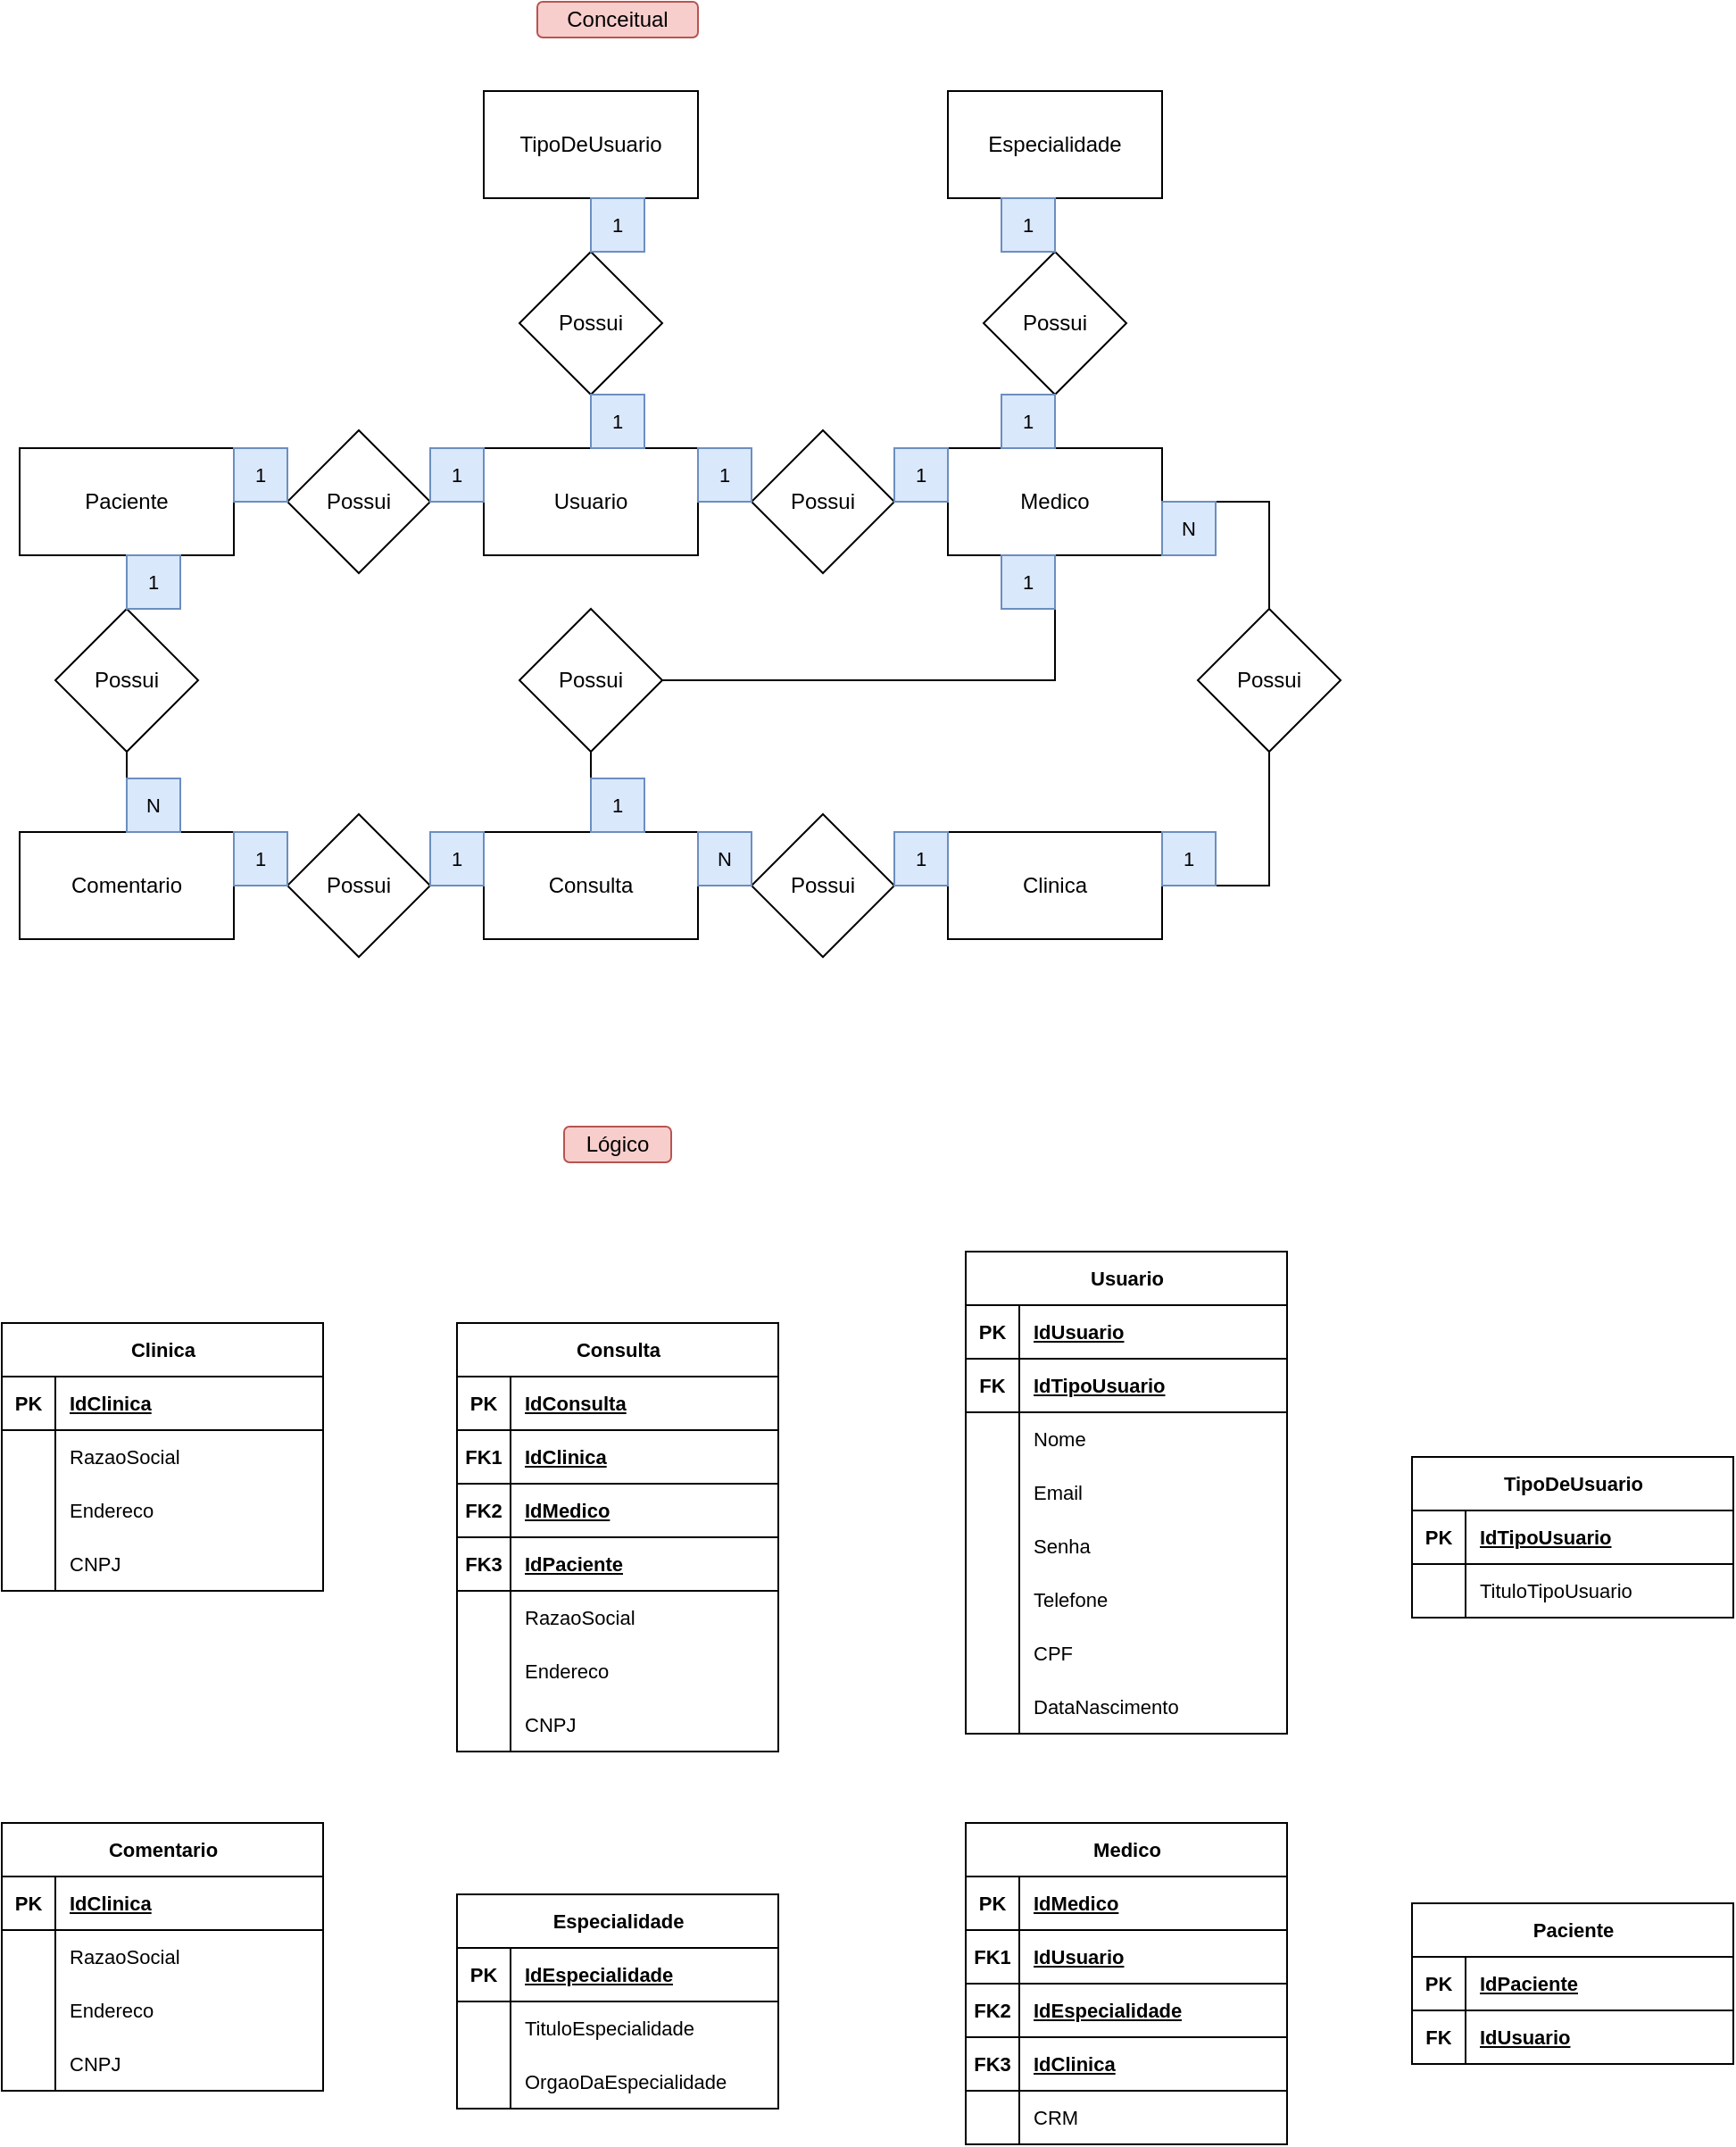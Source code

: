 <mxfile version="21.6.8" type="device">
  <diagram name="Página-1" id="j1my1DwaagFF-C0cAKO9">
    <mxGraphModel dx="1548" dy="883" grid="1" gridSize="10" guides="1" tooltips="1" connect="1" arrows="1" fold="1" page="1" pageScale="1" pageWidth="827" pageHeight="1169" math="0" shadow="0">
      <root>
        <mxCell id="0" />
        <mxCell id="1" parent="0" />
        <mxCell id="02VI-b8kx2Rz1gnCK7zU-35" value="" style="edgeStyle=orthogonalEdgeStyle;shape=connector;rounded=0;orthogonalLoop=1;jettySize=auto;html=1;labelBackgroundColor=default;strokeColor=default;fontFamily=Helvetica;fontSize=11;fontColor=default;endArrow=none;endFill=0;" edge="1" parent="1" source="02VI-b8kx2Rz1gnCK7zU-1" target="02VI-b8kx2Rz1gnCK7zU-34">
          <mxGeometry relative="1" as="geometry" />
        </mxCell>
        <mxCell id="02VI-b8kx2Rz1gnCK7zU-1" value="Clinica" style="rounded=0;whiteSpace=wrap;html=1;" vertex="1" parent="1">
          <mxGeometry x="530" y="525" width="120" height="60" as="geometry" />
        </mxCell>
        <mxCell id="02VI-b8kx2Rz1gnCK7zU-2" value="Conceitual" style="rounded=1;whiteSpace=wrap;html=1;fillColor=#f8cecc;strokeColor=#b85450;" vertex="1" parent="1">
          <mxGeometry x="300" y="60" width="90" height="20" as="geometry" />
        </mxCell>
        <mxCell id="02VI-b8kx2Rz1gnCK7zU-7" value="" style="edgeStyle=orthogonalEdgeStyle;rounded=0;orthogonalLoop=1;jettySize=auto;html=1;endArrow=none;endFill=0;" edge="1" parent="1" source="02VI-b8kx2Rz1gnCK7zU-5" target="02VI-b8kx2Rz1gnCK7zU-6">
          <mxGeometry relative="1" as="geometry" />
        </mxCell>
        <mxCell id="02VI-b8kx2Rz1gnCK7zU-5" value="TipoDeUsuario" style="rounded=0;whiteSpace=wrap;html=1;" vertex="1" parent="1">
          <mxGeometry x="270" y="110" width="120" height="60" as="geometry" />
        </mxCell>
        <mxCell id="02VI-b8kx2Rz1gnCK7zU-9" value="" style="edgeStyle=orthogonalEdgeStyle;shape=connector;rounded=0;orthogonalLoop=1;jettySize=auto;html=1;labelBackgroundColor=default;strokeColor=default;fontFamily=Helvetica;fontSize=11;fontColor=default;endArrow=none;endFill=0;" edge="1" parent="1" source="02VI-b8kx2Rz1gnCK7zU-6" target="02VI-b8kx2Rz1gnCK7zU-8">
          <mxGeometry relative="1" as="geometry" />
        </mxCell>
        <mxCell id="02VI-b8kx2Rz1gnCK7zU-6" value="Possui" style="rhombus;whiteSpace=wrap;html=1;rounded=0;" vertex="1" parent="1">
          <mxGeometry x="290" y="200" width="80" height="80" as="geometry" />
        </mxCell>
        <mxCell id="02VI-b8kx2Rz1gnCK7zU-11" value="" style="edgeStyle=orthogonalEdgeStyle;shape=connector;rounded=0;orthogonalLoop=1;jettySize=auto;html=1;labelBackgroundColor=default;strokeColor=default;fontFamily=Helvetica;fontSize=11;fontColor=default;endArrow=none;endFill=0;" edge="1" parent="1" source="02VI-b8kx2Rz1gnCK7zU-8" target="02VI-b8kx2Rz1gnCK7zU-10">
          <mxGeometry relative="1" as="geometry" />
        </mxCell>
        <mxCell id="02VI-b8kx2Rz1gnCK7zU-15" value="" style="edgeStyle=orthogonalEdgeStyle;shape=connector;rounded=0;orthogonalLoop=1;jettySize=auto;html=1;labelBackgroundColor=default;strokeColor=default;fontFamily=Helvetica;fontSize=11;fontColor=default;endArrow=none;endFill=0;" edge="1" parent="1" source="02VI-b8kx2Rz1gnCK7zU-8" target="02VI-b8kx2Rz1gnCK7zU-14">
          <mxGeometry relative="1" as="geometry" />
        </mxCell>
        <mxCell id="02VI-b8kx2Rz1gnCK7zU-8" value="Usuario" style="whiteSpace=wrap;html=1;rounded=0;" vertex="1" parent="1">
          <mxGeometry x="270" y="310" width="120" height="60" as="geometry" />
        </mxCell>
        <mxCell id="02VI-b8kx2Rz1gnCK7zU-13" value="" style="edgeStyle=orthogonalEdgeStyle;shape=connector;rounded=0;orthogonalLoop=1;jettySize=auto;html=1;labelBackgroundColor=default;strokeColor=default;fontFamily=Helvetica;fontSize=11;fontColor=default;endArrow=none;endFill=0;" edge="1" parent="1" source="02VI-b8kx2Rz1gnCK7zU-10" target="02VI-b8kx2Rz1gnCK7zU-12">
          <mxGeometry relative="1" as="geometry" />
        </mxCell>
        <mxCell id="02VI-b8kx2Rz1gnCK7zU-10" value="Possui" style="rhombus;whiteSpace=wrap;html=1;rounded=0;" vertex="1" parent="1">
          <mxGeometry x="160" y="300" width="80" height="80" as="geometry" />
        </mxCell>
        <mxCell id="02VI-b8kx2Rz1gnCK7zU-26" value="" style="edgeStyle=orthogonalEdgeStyle;shape=connector;rounded=0;orthogonalLoop=1;jettySize=auto;html=1;labelBackgroundColor=default;strokeColor=default;fontFamily=Helvetica;fontSize=11;fontColor=default;endArrow=none;endFill=0;" edge="1" parent="1" source="02VI-b8kx2Rz1gnCK7zU-12" target="02VI-b8kx2Rz1gnCK7zU-25">
          <mxGeometry relative="1" as="geometry" />
        </mxCell>
        <mxCell id="02VI-b8kx2Rz1gnCK7zU-12" value="Paciente" style="whiteSpace=wrap;html=1;rounded=0;" vertex="1" parent="1">
          <mxGeometry x="10" y="310" width="120" height="60" as="geometry" />
        </mxCell>
        <mxCell id="02VI-b8kx2Rz1gnCK7zU-17" value="" style="edgeStyle=orthogonalEdgeStyle;shape=connector;rounded=0;orthogonalLoop=1;jettySize=auto;html=1;labelBackgroundColor=default;strokeColor=default;fontFamily=Helvetica;fontSize=11;fontColor=default;endArrow=none;endFill=0;" edge="1" parent="1" source="02VI-b8kx2Rz1gnCK7zU-14" target="02VI-b8kx2Rz1gnCK7zU-16">
          <mxGeometry relative="1" as="geometry" />
        </mxCell>
        <mxCell id="02VI-b8kx2Rz1gnCK7zU-14" value="Possui" style="rhombus;whiteSpace=wrap;html=1;rounded=0;" vertex="1" parent="1">
          <mxGeometry x="420" y="300" width="80" height="80" as="geometry" />
        </mxCell>
        <mxCell id="02VI-b8kx2Rz1gnCK7zU-30" value="" style="edgeStyle=orthogonalEdgeStyle;shape=connector;rounded=0;orthogonalLoop=1;jettySize=auto;html=1;labelBackgroundColor=default;strokeColor=default;fontFamily=Helvetica;fontSize=11;fontColor=default;endArrow=none;endFill=0;" edge="1" parent="1" source="02VI-b8kx2Rz1gnCK7zU-16" target="02VI-b8kx2Rz1gnCK7zU-29">
          <mxGeometry relative="1" as="geometry" />
        </mxCell>
        <mxCell id="02VI-b8kx2Rz1gnCK7zU-41" value="" style="edgeStyle=orthogonalEdgeStyle;shape=connector;rounded=0;orthogonalLoop=1;jettySize=auto;html=1;labelBackgroundColor=default;strokeColor=default;fontFamily=Helvetica;fontSize=11;fontColor=default;endArrow=none;endFill=0;" edge="1" parent="1" source="02VI-b8kx2Rz1gnCK7zU-16" target="02VI-b8kx2Rz1gnCK7zU-40">
          <mxGeometry relative="1" as="geometry" />
        </mxCell>
        <mxCell id="02VI-b8kx2Rz1gnCK7zU-16" value="Medico" style="whiteSpace=wrap;html=1;rounded=0;" vertex="1" parent="1">
          <mxGeometry x="530" y="310" width="120" height="60" as="geometry" />
        </mxCell>
        <mxCell id="02VI-b8kx2Rz1gnCK7zU-19" value="1" style="text;html=1;strokeColor=#6c8ebf;fillColor=#dae8fc;align=center;verticalAlign=middle;whiteSpace=wrap;rounded=0;fontSize=11;fontFamily=Helvetica;" vertex="1" parent="1">
          <mxGeometry x="240" y="310" width="30" height="30" as="geometry" />
        </mxCell>
        <mxCell id="02VI-b8kx2Rz1gnCK7zU-20" value="1" style="text;html=1;strokeColor=#6c8ebf;fillColor=#dae8fc;align=center;verticalAlign=middle;whiteSpace=wrap;rounded=0;fontSize=11;fontFamily=Helvetica;" vertex="1" parent="1">
          <mxGeometry x="130" y="310" width="30" height="30" as="geometry" />
        </mxCell>
        <mxCell id="02VI-b8kx2Rz1gnCK7zU-21" value="1" style="text;html=1;strokeColor=#6c8ebf;fillColor=#dae8fc;align=center;verticalAlign=middle;whiteSpace=wrap;rounded=0;fontSize=11;fontFamily=Helvetica;" vertex="1" parent="1">
          <mxGeometry x="500" y="310" width="30" height="30" as="geometry" />
        </mxCell>
        <mxCell id="02VI-b8kx2Rz1gnCK7zU-22" value="1" style="text;html=1;strokeColor=#6c8ebf;fillColor=#dae8fc;align=center;verticalAlign=middle;whiteSpace=wrap;rounded=0;fontSize=11;fontFamily=Helvetica;" vertex="1" parent="1">
          <mxGeometry x="390" y="310" width="30" height="30" as="geometry" />
        </mxCell>
        <mxCell id="02VI-b8kx2Rz1gnCK7zU-23" value="1" style="text;html=1;strokeColor=#6c8ebf;fillColor=#dae8fc;align=center;verticalAlign=middle;whiteSpace=wrap;rounded=0;fontSize=11;fontFamily=Helvetica;" vertex="1" parent="1">
          <mxGeometry x="330" y="280" width="30" height="30" as="geometry" />
        </mxCell>
        <mxCell id="02VI-b8kx2Rz1gnCK7zU-24" value="1" style="text;html=1;strokeColor=#6c8ebf;fillColor=#dae8fc;align=center;verticalAlign=middle;whiteSpace=wrap;rounded=0;fontSize=11;fontFamily=Helvetica;" vertex="1" parent="1">
          <mxGeometry x="330" y="170" width="30" height="30" as="geometry" />
        </mxCell>
        <mxCell id="02VI-b8kx2Rz1gnCK7zU-25" value="Possui" style="rhombus;whiteSpace=wrap;html=1;rounded=0;" vertex="1" parent="1">
          <mxGeometry x="30" y="400" width="80" height="80" as="geometry" />
        </mxCell>
        <mxCell id="02VI-b8kx2Rz1gnCK7zU-32" value="" style="edgeStyle=orthogonalEdgeStyle;shape=connector;rounded=0;orthogonalLoop=1;jettySize=auto;html=1;labelBackgroundColor=default;strokeColor=default;fontFamily=Helvetica;fontSize=11;fontColor=default;endArrow=none;endFill=0;" edge="1" parent="1" source="02VI-b8kx2Rz1gnCK7zU-29" target="02VI-b8kx2Rz1gnCK7zU-31">
          <mxGeometry relative="1" as="geometry" />
        </mxCell>
        <mxCell id="02VI-b8kx2Rz1gnCK7zU-29" value="Possui" style="rhombus;whiteSpace=wrap;html=1;rounded=0;" vertex="1" parent="1">
          <mxGeometry x="550" y="200" width="80" height="80" as="geometry" />
        </mxCell>
        <mxCell id="02VI-b8kx2Rz1gnCK7zU-31" value="Especialidade" style="whiteSpace=wrap;html=1;rounded=0;" vertex="1" parent="1">
          <mxGeometry x="530" y="110" width="120" height="60" as="geometry" />
        </mxCell>
        <mxCell id="02VI-b8kx2Rz1gnCK7zU-37" value="" style="edgeStyle=orthogonalEdgeStyle;shape=connector;rounded=0;orthogonalLoop=1;jettySize=auto;html=1;labelBackgroundColor=default;strokeColor=default;fontFamily=Helvetica;fontSize=11;fontColor=default;endArrow=none;endFill=0;" edge="1" parent="1" source="02VI-b8kx2Rz1gnCK7zU-34" target="02VI-b8kx2Rz1gnCK7zU-36">
          <mxGeometry relative="1" as="geometry" />
        </mxCell>
        <mxCell id="02VI-b8kx2Rz1gnCK7zU-34" value="Possui" style="rhombus;whiteSpace=wrap;html=1;rounded=0;" vertex="1" parent="1">
          <mxGeometry x="420" y="515" width="80" height="80" as="geometry" />
        </mxCell>
        <mxCell id="02VI-b8kx2Rz1gnCK7zU-39" value="" style="edgeStyle=orthogonalEdgeStyle;shape=connector;rounded=0;orthogonalLoop=1;jettySize=auto;html=1;labelBackgroundColor=default;strokeColor=default;fontFamily=Helvetica;fontSize=11;fontColor=default;endArrow=none;endFill=0;" edge="1" parent="1" source="02VI-b8kx2Rz1gnCK7zU-36" target="02VI-b8kx2Rz1gnCK7zU-38">
          <mxGeometry relative="1" as="geometry" />
        </mxCell>
        <mxCell id="02VI-b8kx2Rz1gnCK7zU-44" value="" style="edgeStyle=orthogonalEdgeStyle;shape=connector;rounded=0;orthogonalLoop=1;jettySize=auto;html=1;labelBackgroundColor=default;strokeColor=default;fontFamily=Helvetica;fontSize=11;fontColor=default;endArrow=none;endFill=0;" edge="1" parent="1" source="02VI-b8kx2Rz1gnCK7zU-36" target="02VI-b8kx2Rz1gnCK7zU-43">
          <mxGeometry relative="1" as="geometry" />
        </mxCell>
        <mxCell id="02VI-b8kx2Rz1gnCK7zU-36" value="Consulta" style="whiteSpace=wrap;html=1;rounded=0;" vertex="1" parent="1">
          <mxGeometry x="270" y="525" width="120" height="60" as="geometry" />
        </mxCell>
        <mxCell id="02VI-b8kx2Rz1gnCK7zU-48" value="" style="edgeStyle=orthogonalEdgeStyle;shape=connector;rounded=0;orthogonalLoop=1;jettySize=auto;html=1;labelBackgroundColor=default;strokeColor=default;fontFamily=Helvetica;fontSize=11;fontColor=default;endArrow=none;endFill=0;" edge="1" parent="1" source="02VI-b8kx2Rz1gnCK7zU-38" target="02VI-b8kx2Rz1gnCK7zU-47">
          <mxGeometry relative="1" as="geometry" />
        </mxCell>
        <mxCell id="02VI-b8kx2Rz1gnCK7zU-38" value="Possui" style="rhombus;whiteSpace=wrap;html=1;rounded=0;" vertex="1" parent="1">
          <mxGeometry x="160" y="515" width="80" height="80" as="geometry" />
        </mxCell>
        <mxCell id="02VI-b8kx2Rz1gnCK7zU-42" style="edgeStyle=orthogonalEdgeStyle;shape=connector;rounded=0;orthogonalLoop=1;jettySize=auto;html=1;entryX=1;entryY=0.5;entryDx=0;entryDy=0;labelBackgroundColor=default;strokeColor=default;fontFamily=Helvetica;fontSize=11;fontColor=default;endArrow=none;endFill=0;" edge="1" parent="1" source="02VI-b8kx2Rz1gnCK7zU-40" target="02VI-b8kx2Rz1gnCK7zU-1">
          <mxGeometry relative="1" as="geometry">
            <Array as="points">
              <mxPoint x="710" y="555" />
            </Array>
          </mxGeometry>
        </mxCell>
        <mxCell id="02VI-b8kx2Rz1gnCK7zU-40" value="Possui" style="rhombus;whiteSpace=wrap;html=1;rounded=0;" vertex="1" parent="1">
          <mxGeometry x="670" y="400" width="80" height="80" as="geometry" />
        </mxCell>
        <mxCell id="02VI-b8kx2Rz1gnCK7zU-50" style="edgeStyle=orthogonalEdgeStyle;shape=connector;rounded=0;orthogonalLoop=1;jettySize=auto;html=1;entryX=0.5;entryY=1;entryDx=0;entryDy=0;labelBackgroundColor=default;strokeColor=default;fontFamily=Helvetica;fontSize=11;fontColor=default;endArrow=none;endFill=0;" edge="1" parent="1" source="02VI-b8kx2Rz1gnCK7zU-43" target="02VI-b8kx2Rz1gnCK7zU-16">
          <mxGeometry relative="1" as="geometry" />
        </mxCell>
        <mxCell id="02VI-b8kx2Rz1gnCK7zU-43" value="Possui" style="rhombus;whiteSpace=wrap;html=1;rounded=0;" vertex="1" parent="1">
          <mxGeometry x="290" y="400" width="80" height="80" as="geometry" />
        </mxCell>
        <mxCell id="02VI-b8kx2Rz1gnCK7zU-45" value="N" style="text;html=1;strokeColor=#6c8ebf;fillColor=#dae8fc;align=center;verticalAlign=middle;whiteSpace=wrap;rounded=0;fontSize=11;fontFamily=Helvetica;" vertex="1" parent="1">
          <mxGeometry x="650" y="340" width="30" height="30" as="geometry" />
        </mxCell>
        <mxCell id="02VI-b8kx2Rz1gnCK7zU-46" value="1" style="text;html=1;strokeColor=#6c8ebf;fillColor=#dae8fc;align=center;verticalAlign=middle;whiteSpace=wrap;rounded=0;fontSize=11;fontFamily=Helvetica;" vertex="1" parent="1">
          <mxGeometry x="650" y="525" width="30" height="30" as="geometry" />
        </mxCell>
        <mxCell id="02VI-b8kx2Rz1gnCK7zU-49" style="edgeStyle=orthogonalEdgeStyle;shape=connector;rounded=0;orthogonalLoop=1;jettySize=auto;html=1;entryX=0.5;entryY=1;entryDx=0;entryDy=0;labelBackgroundColor=default;strokeColor=default;fontFamily=Helvetica;fontSize=11;fontColor=default;endArrow=none;endFill=0;" edge="1" parent="1" source="02VI-b8kx2Rz1gnCK7zU-47" target="02VI-b8kx2Rz1gnCK7zU-25">
          <mxGeometry relative="1" as="geometry" />
        </mxCell>
        <mxCell id="02VI-b8kx2Rz1gnCK7zU-47" value="Comentario" style="whiteSpace=wrap;html=1;rounded=0;" vertex="1" parent="1">
          <mxGeometry x="10" y="525" width="120" height="60" as="geometry" />
        </mxCell>
        <mxCell id="02VI-b8kx2Rz1gnCK7zU-51" value="1" style="text;html=1;strokeColor=#6c8ebf;fillColor=#dae8fc;align=center;verticalAlign=middle;whiteSpace=wrap;rounded=0;fontSize=11;fontFamily=Helvetica;" vertex="1" parent="1">
          <mxGeometry x="560" y="370" width="30" height="30" as="geometry" />
        </mxCell>
        <mxCell id="02VI-b8kx2Rz1gnCK7zU-52" value="1" style="text;html=1;strokeColor=#6c8ebf;fillColor=#dae8fc;align=center;verticalAlign=middle;whiteSpace=wrap;rounded=0;fontSize=11;fontFamily=Helvetica;" vertex="1" parent="1">
          <mxGeometry x="240" y="525" width="30" height="30" as="geometry" />
        </mxCell>
        <mxCell id="02VI-b8kx2Rz1gnCK7zU-53" value="1" style="text;html=1;strokeColor=#6c8ebf;fillColor=#dae8fc;align=center;verticalAlign=middle;whiteSpace=wrap;rounded=0;fontSize=11;fontFamily=Helvetica;" vertex="1" parent="1">
          <mxGeometry x="130" y="525" width="30" height="30" as="geometry" />
        </mxCell>
        <mxCell id="02VI-b8kx2Rz1gnCK7zU-54" value="N" style="text;html=1;strokeColor=#6c8ebf;fillColor=#dae8fc;align=center;verticalAlign=middle;whiteSpace=wrap;rounded=0;fontSize=11;fontFamily=Helvetica;" vertex="1" parent="1">
          <mxGeometry x="390" y="525" width="30" height="30" as="geometry" />
        </mxCell>
        <mxCell id="02VI-b8kx2Rz1gnCK7zU-55" value="1" style="text;html=1;strokeColor=#6c8ebf;fillColor=#dae8fc;align=center;verticalAlign=middle;whiteSpace=wrap;rounded=0;fontSize=11;fontFamily=Helvetica;" vertex="1" parent="1">
          <mxGeometry x="500" y="525" width="30" height="30" as="geometry" />
        </mxCell>
        <mxCell id="02VI-b8kx2Rz1gnCK7zU-56" value="1" style="text;html=1;strokeColor=#6c8ebf;fillColor=#dae8fc;align=center;verticalAlign=middle;whiteSpace=wrap;rounded=0;fontSize=11;fontFamily=Helvetica;" vertex="1" parent="1">
          <mxGeometry x="330" y="495" width="30" height="30" as="geometry" />
        </mxCell>
        <mxCell id="02VI-b8kx2Rz1gnCK7zU-57" value="N" style="text;html=1;strokeColor=#6c8ebf;fillColor=#dae8fc;align=center;verticalAlign=middle;whiteSpace=wrap;rounded=0;fontSize=11;fontFamily=Helvetica;" vertex="1" parent="1">
          <mxGeometry x="70" y="495" width="30" height="30" as="geometry" />
        </mxCell>
        <mxCell id="02VI-b8kx2Rz1gnCK7zU-58" value="1" style="text;html=1;strokeColor=#6c8ebf;fillColor=#dae8fc;align=center;verticalAlign=middle;whiteSpace=wrap;rounded=0;fontSize=11;fontFamily=Helvetica;" vertex="1" parent="1">
          <mxGeometry x="70" y="370" width="30" height="30" as="geometry" />
        </mxCell>
        <mxCell id="02VI-b8kx2Rz1gnCK7zU-59" value="1" style="text;html=1;strokeColor=#6c8ebf;fillColor=#dae8fc;align=center;verticalAlign=middle;whiteSpace=wrap;rounded=0;fontSize=11;fontFamily=Helvetica;" vertex="1" parent="1">
          <mxGeometry x="560" y="170" width="30" height="30" as="geometry" />
        </mxCell>
        <mxCell id="02VI-b8kx2Rz1gnCK7zU-60" value="1" style="text;html=1;strokeColor=#6c8ebf;fillColor=#dae8fc;align=center;verticalAlign=middle;whiteSpace=wrap;rounded=0;fontSize=11;fontFamily=Helvetica;" vertex="1" parent="1">
          <mxGeometry x="560" y="280" width="30" height="30" as="geometry" />
        </mxCell>
        <mxCell id="02VI-b8kx2Rz1gnCK7zU-62" value="Lógico" style="rounded=1;whiteSpace=wrap;html=1;fillColor=#f8cecc;strokeColor=#b85450;" vertex="1" parent="1">
          <mxGeometry x="315" y="690" width="60" height="20" as="geometry" />
        </mxCell>
        <mxCell id="02VI-b8kx2Rz1gnCK7zU-64" value="Clinica" style="shape=table;startSize=30;container=1;collapsible=1;childLayout=tableLayout;fixedRows=1;rowLines=0;fontStyle=1;align=center;resizeLast=1;html=1;fontFamily=Helvetica;fontSize=11;fontColor=default;" vertex="1" parent="1">
          <mxGeometry y="800" width="180" height="150" as="geometry" />
        </mxCell>
        <mxCell id="02VI-b8kx2Rz1gnCK7zU-65" value="" style="shape=tableRow;horizontal=0;startSize=0;swimlaneHead=0;swimlaneBody=0;fillColor=none;collapsible=0;dropTarget=0;points=[[0,0.5],[1,0.5]];portConstraint=eastwest;top=0;left=0;right=0;bottom=1;fontFamily=Helvetica;fontSize=11;fontColor=default;" vertex="1" parent="02VI-b8kx2Rz1gnCK7zU-64">
          <mxGeometry y="30" width="180" height="30" as="geometry" />
        </mxCell>
        <mxCell id="02VI-b8kx2Rz1gnCK7zU-66" value="PK" style="shape=partialRectangle;connectable=0;fillColor=none;top=0;left=0;bottom=0;right=0;fontStyle=1;overflow=hidden;whiteSpace=wrap;html=1;fontFamily=Helvetica;fontSize=11;fontColor=default;" vertex="1" parent="02VI-b8kx2Rz1gnCK7zU-65">
          <mxGeometry width="30" height="30" as="geometry">
            <mxRectangle width="30" height="30" as="alternateBounds" />
          </mxGeometry>
        </mxCell>
        <mxCell id="02VI-b8kx2Rz1gnCK7zU-67" value="IdClinica" style="shape=partialRectangle;connectable=0;fillColor=none;top=0;left=0;bottom=0;right=0;align=left;spacingLeft=6;fontStyle=5;overflow=hidden;whiteSpace=wrap;html=1;fontFamily=Helvetica;fontSize=11;fontColor=default;" vertex="1" parent="02VI-b8kx2Rz1gnCK7zU-65">
          <mxGeometry x="30" width="150" height="30" as="geometry">
            <mxRectangle width="150" height="30" as="alternateBounds" />
          </mxGeometry>
        </mxCell>
        <mxCell id="02VI-b8kx2Rz1gnCK7zU-68" value="" style="shape=tableRow;horizontal=0;startSize=0;swimlaneHead=0;swimlaneBody=0;fillColor=none;collapsible=0;dropTarget=0;points=[[0,0.5],[1,0.5]];portConstraint=eastwest;top=0;left=0;right=0;bottom=0;fontFamily=Helvetica;fontSize=11;fontColor=default;" vertex="1" parent="02VI-b8kx2Rz1gnCK7zU-64">
          <mxGeometry y="60" width="180" height="30" as="geometry" />
        </mxCell>
        <mxCell id="02VI-b8kx2Rz1gnCK7zU-69" value="" style="shape=partialRectangle;connectable=0;fillColor=none;top=0;left=0;bottom=0;right=0;editable=1;overflow=hidden;whiteSpace=wrap;html=1;fontFamily=Helvetica;fontSize=11;fontColor=default;" vertex="1" parent="02VI-b8kx2Rz1gnCK7zU-68">
          <mxGeometry width="30" height="30" as="geometry">
            <mxRectangle width="30" height="30" as="alternateBounds" />
          </mxGeometry>
        </mxCell>
        <mxCell id="02VI-b8kx2Rz1gnCK7zU-70" value="RazaoSocial" style="shape=partialRectangle;connectable=0;fillColor=none;top=0;left=0;bottom=0;right=0;align=left;spacingLeft=6;overflow=hidden;whiteSpace=wrap;html=1;fontFamily=Helvetica;fontSize=11;fontColor=default;" vertex="1" parent="02VI-b8kx2Rz1gnCK7zU-68">
          <mxGeometry x="30" width="150" height="30" as="geometry">
            <mxRectangle width="150" height="30" as="alternateBounds" />
          </mxGeometry>
        </mxCell>
        <mxCell id="02VI-b8kx2Rz1gnCK7zU-71" value="" style="shape=tableRow;horizontal=0;startSize=0;swimlaneHead=0;swimlaneBody=0;fillColor=none;collapsible=0;dropTarget=0;points=[[0,0.5],[1,0.5]];portConstraint=eastwest;top=0;left=0;right=0;bottom=0;fontFamily=Helvetica;fontSize=11;fontColor=default;" vertex="1" parent="02VI-b8kx2Rz1gnCK7zU-64">
          <mxGeometry y="90" width="180" height="30" as="geometry" />
        </mxCell>
        <mxCell id="02VI-b8kx2Rz1gnCK7zU-72" value="" style="shape=partialRectangle;connectable=0;fillColor=none;top=0;left=0;bottom=0;right=0;editable=1;overflow=hidden;whiteSpace=wrap;html=1;fontFamily=Helvetica;fontSize=11;fontColor=default;" vertex="1" parent="02VI-b8kx2Rz1gnCK7zU-71">
          <mxGeometry width="30" height="30" as="geometry">
            <mxRectangle width="30" height="30" as="alternateBounds" />
          </mxGeometry>
        </mxCell>
        <mxCell id="02VI-b8kx2Rz1gnCK7zU-73" value="Endereco" style="shape=partialRectangle;connectable=0;fillColor=none;top=0;left=0;bottom=0;right=0;align=left;spacingLeft=6;overflow=hidden;whiteSpace=wrap;html=1;fontFamily=Helvetica;fontSize=11;fontColor=default;" vertex="1" parent="02VI-b8kx2Rz1gnCK7zU-71">
          <mxGeometry x="30" width="150" height="30" as="geometry">
            <mxRectangle width="150" height="30" as="alternateBounds" />
          </mxGeometry>
        </mxCell>
        <mxCell id="02VI-b8kx2Rz1gnCK7zU-90" style="shape=tableRow;horizontal=0;startSize=0;swimlaneHead=0;swimlaneBody=0;fillColor=none;collapsible=0;dropTarget=0;points=[[0,0.5],[1,0.5]];portConstraint=eastwest;top=0;left=0;right=0;bottom=0;fontFamily=Helvetica;fontSize=11;fontColor=default;" vertex="1" parent="02VI-b8kx2Rz1gnCK7zU-64">
          <mxGeometry y="120" width="180" height="30" as="geometry" />
        </mxCell>
        <mxCell id="02VI-b8kx2Rz1gnCK7zU-91" style="shape=partialRectangle;connectable=0;fillColor=none;top=0;left=0;bottom=0;right=0;editable=1;overflow=hidden;whiteSpace=wrap;html=1;fontFamily=Helvetica;fontSize=11;fontColor=default;" vertex="1" parent="02VI-b8kx2Rz1gnCK7zU-90">
          <mxGeometry width="30" height="30" as="geometry">
            <mxRectangle width="30" height="30" as="alternateBounds" />
          </mxGeometry>
        </mxCell>
        <mxCell id="02VI-b8kx2Rz1gnCK7zU-92" value="CNPJ" style="shape=partialRectangle;connectable=0;fillColor=none;top=0;left=0;bottom=0;right=0;align=left;spacingLeft=6;overflow=hidden;whiteSpace=wrap;html=1;fontFamily=Helvetica;fontSize=11;fontColor=default;" vertex="1" parent="02VI-b8kx2Rz1gnCK7zU-90">
          <mxGeometry x="30" width="150" height="30" as="geometry">
            <mxRectangle width="150" height="30" as="alternateBounds" />
          </mxGeometry>
        </mxCell>
        <mxCell id="02VI-b8kx2Rz1gnCK7zU-77" value="TipoDeUsuario" style="shape=table;startSize=30;container=1;collapsible=1;childLayout=tableLayout;fixedRows=1;rowLines=0;fontStyle=1;align=center;resizeLast=1;html=1;fontFamily=Helvetica;fontSize=11;fontColor=default;" vertex="1" parent="1">
          <mxGeometry x="790" y="875" width="180" height="90" as="geometry" />
        </mxCell>
        <mxCell id="02VI-b8kx2Rz1gnCK7zU-78" value="" style="shape=tableRow;horizontal=0;startSize=0;swimlaneHead=0;swimlaneBody=0;fillColor=none;collapsible=0;dropTarget=0;points=[[0,0.5],[1,0.5]];portConstraint=eastwest;top=0;left=0;right=0;bottom=1;fontFamily=Helvetica;fontSize=11;fontColor=default;" vertex="1" parent="02VI-b8kx2Rz1gnCK7zU-77">
          <mxGeometry y="30" width="180" height="30" as="geometry" />
        </mxCell>
        <mxCell id="02VI-b8kx2Rz1gnCK7zU-79" value="PK" style="shape=partialRectangle;connectable=0;fillColor=none;top=0;left=0;bottom=0;right=0;fontStyle=1;overflow=hidden;whiteSpace=wrap;html=1;fontFamily=Helvetica;fontSize=11;fontColor=default;" vertex="1" parent="02VI-b8kx2Rz1gnCK7zU-78">
          <mxGeometry width="30" height="30" as="geometry">
            <mxRectangle width="30" height="30" as="alternateBounds" />
          </mxGeometry>
        </mxCell>
        <mxCell id="02VI-b8kx2Rz1gnCK7zU-80" value="IdTipoUsuario" style="shape=partialRectangle;connectable=0;fillColor=none;top=0;left=0;bottom=0;right=0;align=left;spacingLeft=6;fontStyle=5;overflow=hidden;whiteSpace=wrap;html=1;fontFamily=Helvetica;fontSize=11;fontColor=default;" vertex="1" parent="02VI-b8kx2Rz1gnCK7zU-78">
          <mxGeometry x="30" width="150" height="30" as="geometry">
            <mxRectangle width="150" height="30" as="alternateBounds" />
          </mxGeometry>
        </mxCell>
        <mxCell id="02VI-b8kx2Rz1gnCK7zU-81" value="" style="shape=tableRow;horizontal=0;startSize=0;swimlaneHead=0;swimlaneBody=0;fillColor=none;collapsible=0;dropTarget=0;points=[[0,0.5],[1,0.5]];portConstraint=eastwest;top=0;left=0;right=0;bottom=0;fontFamily=Helvetica;fontSize=11;fontColor=default;" vertex="1" parent="02VI-b8kx2Rz1gnCK7zU-77">
          <mxGeometry y="60" width="180" height="30" as="geometry" />
        </mxCell>
        <mxCell id="02VI-b8kx2Rz1gnCK7zU-82" value="" style="shape=partialRectangle;connectable=0;fillColor=none;top=0;left=0;bottom=0;right=0;editable=1;overflow=hidden;whiteSpace=wrap;html=1;fontFamily=Helvetica;fontSize=11;fontColor=default;" vertex="1" parent="02VI-b8kx2Rz1gnCK7zU-81">
          <mxGeometry width="30" height="30" as="geometry">
            <mxRectangle width="30" height="30" as="alternateBounds" />
          </mxGeometry>
        </mxCell>
        <mxCell id="02VI-b8kx2Rz1gnCK7zU-83" value="TituloTipoUsuario" style="shape=partialRectangle;connectable=0;fillColor=none;top=0;left=0;bottom=0;right=0;align=left;spacingLeft=6;overflow=hidden;whiteSpace=wrap;html=1;fontFamily=Helvetica;fontSize=11;fontColor=default;" vertex="1" parent="02VI-b8kx2Rz1gnCK7zU-81">
          <mxGeometry x="30" width="150" height="30" as="geometry">
            <mxRectangle width="150" height="30" as="alternateBounds" />
          </mxGeometry>
        </mxCell>
        <mxCell id="02VI-b8kx2Rz1gnCK7zU-93" value="Usuario" style="shape=table;startSize=30;container=1;collapsible=1;childLayout=tableLayout;fixedRows=1;rowLines=0;fontStyle=1;align=center;resizeLast=1;html=1;fontFamily=Helvetica;fontSize=11;fontColor=default;" vertex="1" parent="1">
          <mxGeometry x="540" y="760" width="180" height="270" as="geometry" />
        </mxCell>
        <mxCell id="02VI-b8kx2Rz1gnCK7zU-94" value="" style="shape=tableRow;horizontal=0;startSize=0;swimlaneHead=0;swimlaneBody=0;fillColor=none;collapsible=0;dropTarget=0;points=[[0,0.5],[1,0.5]];portConstraint=eastwest;top=0;left=0;right=0;bottom=1;fontFamily=Helvetica;fontSize=11;fontColor=default;" vertex="1" parent="02VI-b8kx2Rz1gnCK7zU-93">
          <mxGeometry y="30" width="180" height="30" as="geometry" />
        </mxCell>
        <mxCell id="02VI-b8kx2Rz1gnCK7zU-95" value="PK" style="shape=partialRectangle;connectable=0;fillColor=none;top=0;left=0;bottom=0;right=0;fontStyle=1;overflow=hidden;whiteSpace=wrap;html=1;fontFamily=Helvetica;fontSize=11;fontColor=default;" vertex="1" parent="02VI-b8kx2Rz1gnCK7zU-94">
          <mxGeometry width="30" height="30" as="geometry">
            <mxRectangle width="30" height="30" as="alternateBounds" />
          </mxGeometry>
        </mxCell>
        <mxCell id="02VI-b8kx2Rz1gnCK7zU-96" value="IdUsuario" style="shape=partialRectangle;connectable=0;fillColor=none;top=0;left=0;bottom=0;right=0;align=left;spacingLeft=6;fontStyle=5;overflow=hidden;whiteSpace=wrap;html=1;fontFamily=Helvetica;fontSize=11;fontColor=default;" vertex="1" parent="02VI-b8kx2Rz1gnCK7zU-94">
          <mxGeometry x="30" width="150" height="30" as="geometry">
            <mxRectangle width="150" height="30" as="alternateBounds" />
          </mxGeometry>
        </mxCell>
        <mxCell id="02VI-b8kx2Rz1gnCK7zU-106" style="shape=tableRow;horizontal=0;startSize=0;swimlaneHead=0;swimlaneBody=0;fillColor=none;collapsible=0;dropTarget=0;points=[[0,0.5],[1,0.5]];portConstraint=eastwest;top=0;left=0;right=0;bottom=1;fontFamily=Helvetica;fontSize=11;fontColor=default;" vertex="1" parent="02VI-b8kx2Rz1gnCK7zU-93">
          <mxGeometry y="60" width="180" height="30" as="geometry" />
        </mxCell>
        <mxCell id="02VI-b8kx2Rz1gnCK7zU-107" value="FK" style="shape=partialRectangle;connectable=0;fillColor=none;top=0;left=0;bottom=0;right=0;fontStyle=1;overflow=hidden;whiteSpace=wrap;html=1;fontFamily=Helvetica;fontSize=11;fontColor=default;" vertex="1" parent="02VI-b8kx2Rz1gnCK7zU-106">
          <mxGeometry width="30" height="30" as="geometry">
            <mxRectangle width="30" height="30" as="alternateBounds" />
          </mxGeometry>
        </mxCell>
        <mxCell id="02VI-b8kx2Rz1gnCK7zU-108" value="IdTipoUsuario" style="shape=partialRectangle;connectable=0;fillColor=none;top=0;left=0;bottom=0;right=0;align=left;spacingLeft=6;fontStyle=5;overflow=hidden;whiteSpace=wrap;html=1;fontFamily=Helvetica;fontSize=11;fontColor=default;" vertex="1" parent="02VI-b8kx2Rz1gnCK7zU-106">
          <mxGeometry x="30" width="150" height="30" as="geometry">
            <mxRectangle width="150" height="30" as="alternateBounds" />
          </mxGeometry>
        </mxCell>
        <mxCell id="02VI-b8kx2Rz1gnCK7zU-97" value="" style="shape=tableRow;horizontal=0;startSize=0;swimlaneHead=0;swimlaneBody=0;fillColor=none;collapsible=0;dropTarget=0;points=[[0,0.5],[1,0.5]];portConstraint=eastwest;top=0;left=0;right=0;bottom=0;fontFamily=Helvetica;fontSize=11;fontColor=default;" vertex="1" parent="02VI-b8kx2Rz1gnCK7zU-93">
          <mxGeometry y="90" width="180" height="30" as="geometry" />
        </mxCell>
        <mxCell id="02VI-b8kx2Rz1gnCK7zU-98" value="" style="shape=partialRectangle;connectable=0;fillColor=none;top=0;left=0;bottom=0;right=0;editable=1;overflow=hidden;whiteSpace=wrap;html=1;fontFamily=Helvetica;fontSize=11;fontColor=default;" vertex="1" parent="02VI-b8kx2Rz1gnCK7zU-97">
          <mxGeometry width="30" height="30" as="geometry">
            <mxRectangle width="30" height="30" as="alternateBounds" />
          </mxGeometry>
        </mxCell>
        <mxCell id="02VI-b8kx2Rz1gnCK7zU-99" value="Nome" style="shape=partialRectangle;connectable=0;fillColor=none;top=0;left=0;bottom=0;right=0;align=left;spacingLeft=6;overflow=hidden;whiteSpace=wrap;html=1;fontFamily=Helvetica;fontSize=11;fontColor=default;" vertex="1" parent="02VI-b8kx2Rz1gnCK7zU-97">
          <mxGeometry x="30" width="150" height="30" as="geometry">
            <mxRectangle width="150" height="30" as="alternateBounds" />
          </mxGeometry>
        </mxCell>
        <mxCell id="02VI-b8kx2Rz1gnCK7zU-100" value="" style="shape=tableRow;horizontal=0;startSize=0;swimlaneHead=0;swimlaneBody=0;fillColor=none;collapsible=0;dropTarget=0;points=[[0,0.5],[1,0.5]];portConstraint=eastwest;top=0;left=0;right=0;bottom=0;fontFamily=Helvetica;fontSize=11;fontColor=default;" vertex="1" parent="02VI-b8kx2Rz1gnCK7zU-93">
          <mxGeometry y="120" width="180" height="30" as="geometry" />
        </mxCell>
        <mxCell id="02VI-b8kx2Rz1gnCK7zU-101" value="" style="shape=partialRectangle;connectable=0;fillColor=none;top=0;left=0;bottom=0;right=0;editable=1;overflow=hidden;whiteSpace=wrap;html=1;fontFamily=Helvetica;fontSize=11;fontColor=default;" vertex="1" parent="02VI-b8kx2Rz1gnCK7zU-100">
          <mxGeometry width="30" height="30" as="geometry">
            <mxRectangle width="30" height="30" as="alternateBounds" />
          </mxGeometry>
        </mxCell>
        <mxCell id="02VI-b8kx2Rz1gnCK7zU-102" value="Email" style="shape=partialRectangle;connectable=0;fillColor=none;top=0;left=0;bottom=0;right=0;align=left;spacingLeft=6;overflow=hidden;whiteSpace=wrap;html=1;fontFamily=Helvetica;fontSize=11;fontColor=default;" vertex="1" parent="02VI-b8kx2Rz1gnCK7zU-100">
          <mxGeometry x="30" width="150" height="30" as="geometry">
            <mxRectangle width="150" height="30" as="alternateBounds" />
          </mxGeometry>
        </mxCell>
        <mxCell id="02VI-b8kx2Rz1gnCK7zU-103" style="shape=tableRow;horizontal=0;startSize=0;swimlaneHead=0;swimlaneBody=0;fillColor=none;collapsible=0;dropTarget=0;points=[[0,0.5],[1,0.5]];portConstraint=eastwest;top=0;left=0;right=0;bottom=0;fontFamily=Helvetica;fontSize=11;fontColor=default;" vertex="1" parent="02VI-b8kx2Rz1gnCK7zU-93">
          <mxGeometry y="150" width="180" height="30" as="geometry" />
        </mxCell>
        <mxCell id="02VI-b8kx2Rz1gnCK7zU-104" style="shape=partialRectangle;connectable=0;fillColor=none;top=0;left=0;bottom=0;right=0;editable=1;overflow=hidden;whiteSpace=wrap;html=1;fontFamily=Helvetica;fontSize=11;fontColor=default;" vertex="1" parent="02VI-b8kx2Rz1gnCK7zU-103">
          <mxGeometry width="30" height="30" as="geometry">
            <mxRectangle width="30" height="30" as="alternateBounds" />
          </mxGeometry>
        </mxCell>
        <mxCell id="02VI-b8kx2Rz1gnCK7zU-105" value="Senha" style="shape=partialRectangle;connectable=0;fillColor=none;top=0;left=0;bottom=0;right=0;align=left;spacingLeft=6;overflow=hidden;whiteSpace=wrap;html=1;fontFamily=Helvetica;fontSize=11;fontColor=default;" vertex="1" parent="02VI-b8kx2Rz1gnCK7zU-103">
          <mxGeometry x="30" width="150" height="30" as="geometry">
            <mxRectangle width="150" height="30" as="alternateBounds" />
          </mxGeometry>
        </mxCell>
        <mxCell id="02VI-b8kx2Rz1gnCK7zU-201" style="shape=tableRow;horizontal=0;startSize=0;swimlaneHead=0;swimlaneBody=0;fillColor=none;collapsible=0;dropTarget=0;points=[[0,0.5],[1,0.5]];portConstraint=eastwest;top=0;left=0;right=0;bottom=0;fontFamily=Helvetica;fontSize=11;fontColor=default;" vertex="1" parent="02VI-b8kx2Rz1gnCK7zU-93">
          <mxGeometry y="180" width="180" height="30" as="geometry" />
        </mxCell>
        <mxCell id="02VI-b8kx2Rz1gnCK7zU-202" style="shape=partialRectangle;connectable=0;fillColor=none;top=0;left=0;bottom=0;right=0;editable=1;overflow=hidden;whiteSpace=wrap;html=1;fontFamily=Helvetica;fontSize=11;fontColor=default;" vertex="1" parent="02VI-b8kx2Rz1gnCK7zU-201">
          <mxGeometry width="30" height="30" as="geometry">
            <mxRectangle width="30" height="30" as="alternateBounds" />
          </mxGeometry>
        </mxCell>
        <mxCell id="02VI-b8kx2Rz1gnCK7zU-203" value="Telefone" style="shape=partialRectangle;connectable=0;fillColor=none;top=0;left=0;bottom=0;right=0;align=left;spacingLeft=6;overflow=hidden;whiteSpace=wrap;html=1;fontFamily=Helvetica;fontSize=11;fontColor=default;" vertex="1" parent="02VI-b8kx2Rz1gnCK7zU-201">
          <mxGeometry x="30" width="150" height="30" as="geometry">
            <mxRectangle width="150" height="30" as="alternateBounds" />
          </mxGeometry>
        </mxCell>
        <mxCell id="02VI-b8kx2Rz1gnCK7zU-112" style="shape=tableRow;horizontal=0;startSize=0;swimlaneHead=0;swimlaneBody=0;fillColor=none;collapsible=0;dropTarget=0;points=[[0,0.5],[1,0.5]];portConstraint=eastwest;top=0;left=0;right=0;bottom=0;fontFamily=Helvetica;fontSize=11;fontColor=default;" vertex="1" parent="02VI-b8kx2Rz1gnCK7zU-93">
          <mxGeometry y="210" width="180" height="30" as="geometry" />
        </mxCell>
        <mxCell id="02VI-b8kx2Rz1gnCK7zU-113" style="shape=partialRectangle;connectable=0;fillColor=none;top=0;left=0;bottom=0;right=0;editable=1;overflow=hidden;whiteSpace=wrap;html=1;fontFamily=Helvetica;fontSize=11;fontColor=default;" vertex="1" parent="02VI-b8kx2Rz1gnCK7zU-112">
          <mxGeometry width="30" height="30" as="geometry">
            <mxRectangle width="30" height="30" as="alternateBounds" />
          </mxGeometry>
        </mxCell>
        <mxCell id="02VI-b8kx2Rz1gnCK7zU-114" value="CPF" style="shape=partialRectangle;connectable=0;fillColor=none;top=0;left=0;bottom=0;right=0;align=left;spacingLeft=6;overflow=hidden;whiteSpace=wrap;html=1;fontFamily=Helvetica;fontSize=11;fontColor=default;" vertex="1" parent="02VI-b8kx2Rz1gnCK7zU-112">
          <mxGeometry x="30" width="150" height="30" as="geometry">
            <mxRectangle width="150" height="30" as="alternateBounds" />
          </mxGeometry>
        </mxCell>
        <mxCell id="02VI-b8kx2Rz1gnCK7zU-109" style="shape=tableRow;horizontal=0;startSize=0;swimlaneHead=0;swimlaneBody=0;fillColor=none;collapsible=0;dropTarget=0;points=[[0,0.5],[1,0.5]];portConstraint=eastwest;top=0;left=0;right=0;bottom=0;fontFamily=Helvetica;fontSize=11;fontColor=default;" vertex="1" parent="02VI-b8kx2Rz1gnCK7zU-93">
          <mxGeometry y="240" width="180" height="30" as="geometry" />
        </mxCell>
        <mxCell id="02VI-b8kx2Rz1gnCK7zU-110" style="shape=partialRectangle;connectable=0;fillColor=none;top=0;left=0;bottom=0;right=0;editable=1;overflow=hidden;whiteSpace=wrap;html=1;fontFamily=Helvetica;fontSize=11;fontColor=default;" vertex="1" parent="02VI-b8kx2Rz1gnCK7zU-109">
          <mxGeometry width="30" height="30" as="geometry">
            <mxRectangle width="30" height="30" as="alternateBounds" />
          </mxGeometry>
        </mxCell>
        <mxCell id="02VI-b8kx2Rz1gnCK7zU-111" value="DataNascimento" style="shape=partialRectangle;connectable=0;fillColor=none;top=0;left=0;bottom=0;right=0;align=left;spacingLeft=6;overflow=hidden;whiteSpace=wrap;html=1;fontFamily=Helvetica;fontSize=11;fontColor=default;" vertex="1" parent="02VI-b8kx2Rz1gnCK7zU-109">
          <mxGeometry x="30" width="150" height="30" as="geometry">
            <mxRectangle width="150" height="30" as="alternateBounds" />
          </mxGeometry>
        </mxCell>
        <mxCell id="02VI-b8kx2Rz1gnCK7zU-115" value="Medico" style="shape=table;startSize=30;container=1;collapsible=1;childLayout=tableLayout;fixedRows=1;rowLines=0;fontStyle=1;align=center;resizeLast=1;html=1;fontFamily=Helvetica;fontSize=11;fontColor=default;" vertex="1" parent="1">
          <mxGeometry x="540" y="1080" width="180" height="180" as="geometry" />
        </mxCell>
        <mxCell id="02VI-b8kx2Rz1gnCK7zU-116" value="" style="shape=tableRow;horizontal=0;startSize=0;swimlaneHead=0;swimlaneBody=0;fillColor=none;collapsible=0;dropTarget=0;points=[[0,0.5],[1,0.5]];portConstraint=eastwest;top=0;left=0;right=0;bottom=1;fontFamily=Helvetica;fontSize=11;fontColor=default;" vertex="1" parent="02VI-b8kx2Rz1gnCK7zU-115">
          <mxGeometry y="30" width="180" height="30" as="geometry" />
        </mxCell>
        <mxCell id="02VI-b8kx2Rz1gnCK7zU-117" value="PK" style="shape=partialRectangle;connectable=0;fillColor=none;top=0;left=0;bottom=0;right=0;fontStyle=1;overflow=hidden;whiteSpace=wrap;html=1;fontFamily=Helvetica;fontSize=11;fontColor=default;" vertex="1" parent="02VI-b8kx2Rz1gnCK7zU-116">
          <mxGeometry width="30" height="30" as="geometry">
            <mxRectangle width="30" height="30" as="alternateBounds" />
          </mxGeometry>
        </mxCell>
        <mxCell id="02VI-b8kx2Rz1gnCK7zU-118" value="IdMedico" style="shape=partialRectangle;connectable=0;fillColor=none;top=0;left=0;bottom=0;right=0;align=left;spacingLeft=6;fontStyle=5;overflow=hidden;whiteSpace=wrap;html=1;fontFamily=Helvetica;fontSize=11;fontColor=default;" vertex="1" parent="02VI-b8kx2Rz1gnCK7zU-116">
          <mxGeometry x="30" width="150" height="30" as="geometry">
            <mxRectangle width="150" height="30" as="alternateBounds" />
          </mxGeometry>
        </mxCell>
        <mxCell id="02VI-b8kx2Rz1gnCK7zU-131" style="shape=tableRow;horizontal=0;startSize=0;swimlaneHead=0;swimlaneBody=0;fillColor=none;collapsible=0;dropTarget=0;points=[[0,0.5],[1,0.5]];portConstraint=eastwest;top=0;left=0;right=0;bottom=1;fontFamily=Helvetica;fontSize=11;fontColor=default;" vertex="1" parent="02VI-b8kx2Rz1gnCK7zU-115">
          <mxGeometry y="60" width="180" height="30" as="geometry" />
        </mxCell>
        <mxCell id="02VI-b8kx2Rz1gnCK7zU-132" value="FK1" style="shape=partialRectangle;connectable=0;fillColor=none;top=0;left=0;bottom=0;right=0;fontStyle=1;overflow=hidden;whiteSpace=wrap;html=1;fontFamily=Helvetica;fontSize=11;fontColor=default;" vertex="1" parent="02VI-b8kx2Rz1gnCK7zU-131">
          <mxGeometry width="30" height="30" as="geometry">
            <mxRectangle width="30" height="30" as="alternateBounds" />
          </mxGeometry>
        </mxCell>
        <mxCell id="02VI-b8kx2Rz1gnCK7zU-133" value="IdUsuario" style="shape=partialRectangle;connectable=0;fillColor=none;top=0;left=0;bottom=0;right=0;align=left;spacingLeft=6;fontStyle=5;overflow=hidden;whiteSpace=wrap;html=1;fontFamily=Helvetica;fontSize=11;fontColor=default;" vertex="1" parent="02VI-b8kx2Rz1gnCK7zU-131">
          <mxGeometry x="30" width="150" height="30" as="geometry">
            <mxRectangle width="150" height="30" as="alternateBounds" />
          </mxGeometry>
        </mxCell>
        <mxCell id="02VI-b8kx2Rz1gnCK7zU-128" style="shape=tableRow;horizontal=0;startSize=0;swimlaneHead=0;swimlaneBody=0;fillColor=none;collapsible=0;dropTarget=0;points=[[0,0.5],[1,0.5]];portConstraint=eastwest;top=0;left=0;right=0;bottom=1;fontFamily=Helvetica;fontSize=11;fontColor=default;" vertex="1" parent="02VI-b8kx2Rz1gnCK7zU-115">
          <mxGeometry y="90" width="180" height="30" as="geometry" />
        </mxCell>
        <mxCell id="02VI-b8kx2Rz1gnCK7zU-129" value="FK2" style="shape=partialRectangle;connectable=0;fillColor=none;top=0;left=0;bottom=0;right=0;fontStyle=1;overflow=hidden;whiteSpace=wrap;html=1;fontFamily=Helvetica;fontSize=11;fontColor=default;" vertex="1" parent="02VI-b8kx2Rz1gnCK7zU-128">
          <mxGeometry width="30" height="30" as="geometry">
            <mxRectangle width="30" height="30" as="alternateBounds" />
          </mxGeometry>
        </mxCell>
        <mxCell id="02VI-b8kx2Rz1gnCK7zU-130" value="IdEspecialidade" style="shape=partialRectangle;connectable=0;fillColor=none;top=0;left=0;bottom=0;right=0;align=left;spacingLeft=6;fontStyle=5;overflow=hidden;whiteSpace=wrap;html=1;fontFamily=Helvetica;fontSize=11;fontColor=default;" vertex="1" parent="02VI-b8kx2Rz1gnCK7zU-128">
          <mxGeometry x="30" width="150" height="30" as="geometry">
            <mxRectangle width="150" height="30" as="alternateBounds" />
          </mxGeometry>
        </mxCell>
        <mxCell id="02VI-b8kx2Rz1gnCK7zU-134" style="shape=tableRow;horizontal=0;startSize=0;swimlaneHead=0;swimlaneBody=0;fillColor=none;collapsible=0;dropTarget=0;points=[[0,0.5],[1,0.5]];portConstraint=eastwest;top=0;left=0;right=0;bottom=1;fontFamily=Helvetica;fontSize=11;fontColor=default;" vertex="1" parent="02VI-b8kx2Rz1gnCK7zU-115">
          <mxGeometry y="120" width="180" height="30" as="geometry" />
        </mxCell>
        <mxCell id="02VI-b8kx2Rz1gnCK7zU-135" value="FK3" style="shape=partialRectangle;connectable=0;fillColor=none;top=0;left=0;bottom=0;right=0;fontStyle=1;overflow=hidden;whiteSpace=wrap;html=1;fontFamily=Helvetica;fontSize=11;fontColor=default;" vertex="1" parent="02VI-b8kx2Rz1gnCK7zU-134">
          <mxGeometry width="30" height="30" as="geometry">
            <mxRectangle width="30" height="30" as="alternateBounds" />
          </mxGeometry>
        </mxCell>
        <mxCell id="02VI-b8kx2Rz1gnCK7zU-136" value="IdClinica" style="shape=partialRectangle;connectable=0;fillColor=none;top=0;left=0;bottom=0;right=0;align=left;spacingLeft=6;fontStyle=5;overflow=hidden;whiteSpace=wrap;html=1;fontFamily=Helvetica;fontSize=11;fontColor=default;" vertex="1" parent="02VI-b8kx2Rz1gnCK7zU-134">
          <mxGeometry x="30" width="150" height="30" as="geometry">
            <mxRectangle width="150" height="30" as="alternateBounds" />
          </mxGeometry>
        </mxCell>
        <mxCell id="02VI-b8kx2Rz1gnCK7zU-119" value="" style="shape=tableRow;horizontal=0;startSize=0;swimlaneHead=0;swimlaneBody=0;fillColor=none;collapsible=0;dropTarget=0;points=[[0,0.5],[1,0.5]];portConstraint=eastwest;top=0;left=0;right=0;bottom=0;fontFamily=Helvetica;fontSize=11;fontColor=default;" vertex="1" parent="02VI-b8kx2Rz1gnCK7zU-115">
          <mxGeometry y="150" width="180" height="30" as="geometry" />
        </mxCell>
        <mxCell id="02VI-b8kx2Rz1gnCK7zU-120" value="" style="shape=partialRectangle;connectable=0;fillColor=none;top=0;left=0;bottom=0;right=0;editable=1;overflow=hidden;whiteSpace=wrap;html=1;fontFamily=Helvetica;fontSize=11;fontColor=default;" vertex="1" parent="02VI-b8kx2Rz1gnCK7zU-119">
          <mxGeometry width="30" height="30" as="geometry">
            <mxRectangle width="30" height="30" as="alternateBounds" />
          </mxGeometry>
        </mxCell>
        <mxCell id="02VI-b8kx2Rz1gnCK7zU-121" value="CRM" style="shape=partialRectangle;connectable=0;fillColor=none;top=0;left=0;bottom=0;right=0;align=left;spacingLeft=6;overflow=hidden;whiteSpace=wrap;html=1;fontFamily=Helvetica;fontSize=11;fontColor=default;" vertex="1" parent="02VI-b8kx2Rz1gnCK7zU-119">
          <mxGeometry x="30" width="150" height="30" as="geometry">
            <mxRectangle width="150" height="30" as="alternateBounds" />
          </mxGeometry>
        </mxCell>
        <mxCell id="02VI-b8kx2Rz1gnCK7zU-137" value="Especialidade" style="shape=table;startSize=30;container=1;collapsible=1;childLayout=tableLayout;fixedRows=1;rowLines=0;fontStyle=1;align=center;resizeLast=1;html=1;fontFamily=Helvetica;fontSize=11;fontColor=default;" vertex="1" parent="1">
          <mxGeometry x="255" y="1120" width="180" height="120" as="geometry" />
        </mxCell>
        <mxCell id="02VI-b8kx2Rz1gnCK7zU-138" value="" style="shape=tableRow;horizontal=0;startSize=0;swimlaneHead=0;swimlaneBody=0;fillColor=none;collapsible=0;dropTarget=0;points=[[0,0.5],[1,0.5]];portConstraint=eastwest;top=0;left=0;right=0;bottom=1;fontFamily=Helvetica;fontSize=11;fontColor=default;" vertex="1" parent="02VI-b8kx2Rz1gnCK7zU-137">
          <mxGeometry y="30" width="180" height="30" as="geometry" />
        </mxCell>
        <mxCell id="02VI-b8kx2Rz1gnCK7zU-139" value="PK" style="shape=partialRectangle;connectable=0;fillColor=none;top=0;left=0;bottom=0;right=0;fontStyle=1;overflow=hidden;whiteSpace=wrap;html=1;fontFamily=Helvetica;fontSize=11;fontColor=default;" vertex="1" parent="02VI-b8kx2Rz1gnCK7zU-138">
          <mxGeometry width="30" height="30" as="geometry">
            <mxRectangle width="30" height="30" as="alternateBounds" />
          </mxGeometry>
        </mxCell>
        <mxCell id="02VI-b8kx2Rz1gnCK7zU-140" value="IdEspecialidade" style="shape=partialRectangle;connectable=0;fillColor=none;top=0;left=0;bottom=0;right=0;align=left;spacingLeft=6;fontStyle=5;overflow=hidden;whiteSpace=wrap;html=1;fontFamily=Helvetica;fontSize=11;fontColor=default;" vertex="1" parent="02VI-b8kx2Rz1gnCK7zU-138">
          <mxGeometry x="30" width="150" height="30" as="geometry">
            <mxRectangle width="150" height="30" as="alternateBounds" />
          </mxGeometry>
        </mxCell>
        <mxCell id="02VI-b8kx2Rz1gnCK7zU-141" value="" style="shape=tableRow;horizontal=0;startSize=0;swimlaneHead=0;swimlaneBody=0;fillColor=none;collapsible=0;dropTarget=0;points=[[0,0.5],[1,0.5]];portConstraint=eastwest;top=0;left=0;right=0;bottom=0;fontFamily=Helvetica;fontSize=11;fontColor=default;" vertex="1" parent="02VI-b8kx2Rz1gnCK7zU-137">
          <mxGeometry y="60" width="180" height="30" as="geometry" />
        </mxCell>
        <mxCell id="02VI-b8kx2Rz1gnCK7zU-142" value="" style="shape=partialRectangle;connectable=0;fillColor=none;top=0;left=0;bottom=0;right=0;editable=1;overflow=hidden;whiteSpace=wrap;html=1;fontFamily=Helvetica;fontSize=11;fontColor=default;" vertex="1" parent="02VI-b8kx2Rz1gnCK7zU-141">
          <mxGeometry width="30" height="30" as="geometry">
            <mxRectangle width="30" height="30" as="alternateBounds" />
          </mxGeometry>
        </mxCell>
        <mxCell id="02VI-b8kx2Rz1gnCK7zU-143" value="TituloEspecialidade" style="shape=partialRectangle;connectable=0;fillColor=none;top=0;left=0;bottom=0;right=0;align=left;spacingLeft=6;overflow=hidden;whiteSpace=wrap;html=1;fontFamily=Helvetica;fontSize=11;fontColor=default;" vertex="1" parent="02VI-b8kx2Rz1gnCK7zU-141">
          <mxGeometry x="30" width="150" height="30" as="geometry">
            <mxRectangle width="150" height="30" as="alternateBounds" />
          </mxGeometry>
        </mxCell>
        <mxCell id="02VI-b8kx2Rz1gnCK7zU-144" value="" style="shape=tableRow;horizontal=0;startSize=0;swimlaneHead=0;swimlaneBody=0;fillColor=none;collapsible=0;dropTarget=0;points=[[0,0.5],[1,0.5]];portConstraint=eastwest;top=0;left=0;right=0;bottom=0;fontFamily=Helvetica;fontSize=11;fontColor=default;" vertex="1" parent="02VI-b8kx2Rz1gnCK7zU-137">
          <mxGeometry y="90" width="180" height="30" as="geometry" />
        </mxCell>
        <mxCell id="02VI-b8kx2Rz1gnCK7zU-145" value="" style="shape=partialRectangle;connectable=0;fillColor=none;top=0;left=0;bottom=0;right=0;editable=1;overflow=hidden;whiteSpace=wrap;html=1;fontFamily=Helvetica;fontSize=11;fontColor=default;" vertex="1" parent="02VI-b8kx2Rz1gnCK7zU-144">
          <mxGeometry width="30" height="30" as="geometry">
            <mxRectangle width="30" height="30" as="alternateBounds" />
          </mxGeometry>
        </mxCell>
        <mxCell id="02VI-b8kx2Rz1gnCK7zU-146" value="OrgaoDaEspecialidade" style="shape=partialRectangle;connectable=0;fillColor=none;top=0;left=0;bottom=0;right=0;align=left;spacingLeft=6;overflow=hidden;whiteSpace=wrap;html=1;fontFamily=Helvetica;fontSize=11;fontColor=default;" vertex="1" parent="02VI-b8kx2Rz1gnCK7zU-144">
          <mxGeometry x="30" width="150" height="30" as="geometry">
            <mxRectangle width="150" height="30" as="alternateBounds" />
          </mxGeometry>
        </mxCell>
        <mxCell id="02VI-b8kx2Rz1gnCK7zU-150" value="Comentario" style="shape=table;startSize=30;container=1;collapsible=1;childLayout=tableLayout;fixedRows=1;rowLines=0;fontStyle=1;align=center;resizeLast=1;html=1;fontFamily=Helvetica;fontSize=11;fontColor=default;" vertex="1" parent="1">
          <mxGeometry y="1080" width="180" height="150" as="geometry" />
        </mxCell>
        <mxCell id="02VI-b8kx2Rz1gnCK7zU-151" value="" style="shape=tableRow;horizontal=0;startSize=0;swimlaneHead=0;swimlaneBody=0;fillColor=none;collapsible=0;dropTarget=0;points=[[0,0.5],[1,0.5]];portConstraint=eastwest;top=0;left=0;right=0;bottom=1;fontFamily=Helvetica;fontSize=11;fontColor=default;" vertex="1" parent="02VI-b8kx2Rz1gnCK7zU-150">
          <mxGeometry y="30" width="180" height="30" as="geometry" />
        </mxCell>
        <mxCell id="02VI-b8kx2Rz1gnCK7zU-152" value="PK" style="shape=partialRectangle;connectable=0;fillColor=none;top=0;left=0;bottom=0;right=0;fontStyle=1;overflow=hidden;whiteSpace=wrap;html=1;fontFamily=Helvetica;fontSize=11;fontColor=default;" vertex="1" parent="02VI-b8kx2Rz1gnCK7zU-151">
          <mxGeometry width="30" height="30" as="geometry">
            <mxRectangle width="30" height="30" as="alternateBounds" />
          </mxGeometry>
        </mxCell>
        <mxCell id="02VI-b8kx2Rz1gnCK7zU-153" value="IdClinica" style="shape=partialRectangle;connectable=0;fillColor=none;top=0;left=0;bottom=0;right=0;align=left;spacingLeft=6;fontStyle=5;overflow=hidden;whiteSpace=wrap;html=1;fontFamily=Helvetica;fontSize=11;fontColor=default;" vertex="1" parent="02VI-b8kx2Rz1gnCK7zU-151">
          <mxGeometry x="30" width="150" height="30" as="geometry">
            <mxRectangle width="150" height="30" as="alternateBounds" />
          </mxGeometry>
        </mxCell>
        <mxCell id="02VI-b8kx2Rz1gnCK7zU-154" value="" style="shape=tableRow;horizontal=0;startSize=0;swimlaneHead=0;swimlaneBody=0;fillColor=none;collapsible=0;dropTarget=0;points=[[0,0.5],[1,0.5]];portConstraint=eastwest;top=0;left=0;right=0;bottom=0;fontFamily=Helvetica;fontSize=11;fontColor=default;" vertex="1" parent="02VI-b8kx2Rz1gnCK7zU-150">
          <mxGeometry y="60" width="180" height="30" as="geometry" />
        </mxCell>
        <mxCell id="02VI-b8kx2Rz1gnCK7zU-155" value="" style="shape=partialRectangle;connectable=0;fillColor=none;top=0;left=0;bottom=0;right=0;editable=1;overflow=hidden;whiteSpace=wrap;html=1;fontFamily=Helvetica;fontSize=11;fontColor=default;" vertex="1" parent="02VI-b8kx2Rz1gnCK7zU-154">
          <mxGeometry width="30" height="30" as="geometry">
            <mxRectangle width="30" height="30" as="alternateBounds" />
          </mxGeometry>
        </mxCell>
        <mxCell id="02VI-b8kx2Rz1gnCK7zU-156" value="RazaoSocial" style="shape=partialRectangle;connectable=0;fillColor=none;top=0;left=0;bottom=0;right=0;align=left;spacingLeft=6;overflow=hidden;whiteSpace=wrap;html=1;fontFamily=Helvetica;fontSize=11;fontColor=default;" vertex="1" parent="02VI-b8kx2Rz1gnCK7zU-154">
          <mxGeometry x="30" width="150" height="30" as="geometry">
            <mxRectangle width="150" height="30" as="alternateBounds" />
          </mxGeometry>
        </mxCell>
        <mxCell id="02VI-b8kx2Rz1gnCK7zU-157" value="" style="shape=tableRow;horizontal=0;startSize=0;swimlaneHead=0;swimlaneBody=0;fillColor=none;collapsible=0;dropTarget=0;points=[[0,0.5],[1,0.5]];portConstraint=eastwest;top=0;left=0;right=0;bottom=0;fontFamily=Helvetica;fontSize=11;fontColor=default;" vertex="1" parent="02VI-b8kx2Rz1gnCK7zU-150">
          <mxGeometry y="90" width="180" height="30" as="geometry" />
        </mxCell>
        <mxCell id="02VI-b8kx2Rz1gnCK7zU-158" value="" style="shape=partialRectangle;connectable=0;fillColor=none;top=0;left=0;bottom=0;right=0;editable=1;overflow=hidden;whiteSpace=wrap;html=1;fontFamily=Helvetica;fontSize=11;fontColor=default;" vertex="1" parent="02VI-b8kx2Rz1gnCK7zU-157">
          <mxGeometry width="30" height="30" as="geometry">
            <mxRectangle width="30" height="30" as="alternateBounds" />
          </mxGeometry>
        </mxCell>
        <mxCell id="02VI-b8kx2Rz1gnCK7zU-159" value="Endereco" style="shape=partialRectangle;connectable=0;fillColor=none;top=0;left=0;bottom=0;right=0;align=left;spacingLeft=6;overflow=hidden;whiteSpace=wrap;html=1;fontFamily=Helvetica;fontSize=11;fontColor=default;" vertex="1" parent="02VI-b8kx2Rz1gnCK7zU-157">
          <mxGeometry x="30" width="150" height="30" as="geometry">
            <mxRectangle width="150" height="30" as="alternateBounds" />
          </mxGeometry>
        </mxCell>
        <mxCell id="02VI-b8kx2Rz1gnCK7zU-160" style="shape=tableRow;horizontal=0;startSize=0;swimlaneHead=0;swimlaneBody=0;fillColor=none;collapsible=0;dropTarget=0;points=[[0,0.5],[1,0.5]];portConstraint=eastwest;top=0;left=0;right=0;bottom=0;fontFamily=Helvetica;fontSize=11;fontColor=default;" vertex="1" parent="02VI-b8kx2Rz1gnCK7zU-150">
          <mxGeometry y="120" width="180" height="30" as="geometry" />
        </mxCell>
        <mxCell id="02VI-b8kx2Rz1gnCK7zU-161" style="shape=partialRectangle;connectable=0;fillColor=none;top=0;left=0;bottom=0;right=0;editable=1;overflow=hidden;whiteSpace=wrap;html=1;fontFamily=Helvetica;fontSize=11;fontColor=default;" vertex="1" parent="02VI-b8kx2Rz1gnCK7zU-160">
          <mxGeometry width="30" height="30" as="geometry">
            <mxRectangle width="30" height="30" as="alternateBounds" />
          </mxGeometry>
        </mxCell>
        <mxCell id="02VI-b8kx2Rz1gnCK7zU-162" value="CNPJ" style="shape=partialRectangle;connectable=0;fillColor=none;top=0;left=0;bottom=0;right=0;align=left;spacingLeft=6;overflow=hidden;whiteSpace=wrap;html=1;fontFamily=Helvetica;fontSize=11;fontColor=default;" vertex="1" parent="02VI-b8kx2Rz1gnCK7zU-160">
          <mxGeometry x="30" width="150" height="30" as="geometry">
            <mxRectangle width="150" height="30" as="alternateBounds" />
          </mxGeometry>
        </mxCell>
        <mxCell id="02VI-b8kx2Rz1gnCK7zU-163" value="Consulta" style="shape=table;startSize=30;container=1;collapsible=1;childLayout=tableLayout;fixedRows=1;rowLines=0;fontStyle=1;align=center;resizeLast=1;html=1;fontFamily=Helvetica;fontSize=11;fontColor=default;" vertex="1" parent="1">
          <mxGeometry x="255" y="800" width="180" height="240" as="geometry" />
        </mxCell>
        <mxCell id="02VI-b8kx2Rz1gnCK7zU-164" value="" style="shape=tableRow;horizontal=0;startSize=0;swimlaneHead=0;swimlaneBody=0;fillColor=none;collapsible=0;dropTarget=0;points=[[0,0.5],[1,0.5]];portConstraint=eastwest;top=0;left=0;right=0;bottom=1;fontFamily=Helvetica;fontSize=11;fontColor=default;" vertex="1" parent="02VI-b8kx2Rz1gnCK7zU-163">
          <mxGeometry y="30" width="180" height="30" as="geometry" />
        </mxCell>
        <mxCell id="02VI-b8kx2Rz1gnCK7zU-165" value="PK" style="shape=partialRectangle;connectable=0;fillColor=none;top=0;left=0;bottom=0;right=0;fontStyle=1;overflow=hidden;whiteSpace=wrap;html=1;fontFamily=Helvetica;fontSize=11;fontColor=default;" vertex="1" parent="02VI-b8kx2Rz1gnCK7zU-164">
          <mxGeometry width="30" height="30" as="geometry">
            <mxRectangle width="30" height="30" as="alternateBounds" />
          </mxGeometry>
        </mxCell>
        <mxCell id="02VI-b8kx2Rz1gnCK7zU-166" value="IdConsulta" style="shape=partialRectangle;connectable=0;fillColor=none;top=0;left=0;bottom=0;right=0;align=left;spacingLeft=6;fontStyle=5;overflow=hidden;whiteSpace=wrap;html=1;fontFamily=Helvetica;fontSize=11;fontColor=default;" vertex="1" parent="02VI-b8kx2Rz1gnCK7zU-164">
          <mxGeometry x="30" width="150" height="30" as="geometry">
            <mxRectangle width="150" height="30" as="alternateBounds" />
          </mxGeometry>
        </mxCell>
        <mxCell id="02VI-b8kx2Rz1gnCK7zU-195" style="shape=tableRow;horizontal=0;startSize=0;swimlaneHead=0;swimlaneBody=0;fillColor=none;collapsible=0;dropTarget=0;points=[[0,0.5],[1,0.5]];portConstraint=eastwest;top=0;left=0;right=0;bottom=1;fontFamily=Helvetica;fontSize=11;fontColor=default;" vertex="1" parent="02VI-b8kx2Rz1gnCK7zU-163">
          <mxGeometry y="60" width="180" height="30" as="geometry" />
        </mxCell>
        <mxCell id="02VI-b8kx2Rz1gnCK7zU-196" value="FK1" style="shape=partialRectangle;connectable=0;fillColor=none;top=0;left=0;bottom=0;right=0;fontStyle=1;overflow=hidden;whiteSpace=wrap;html=1;fontFamily=Helvetica;fontSize=11;fontColor=default;" vertex="1" parent="02VI-b8kx2Rz1gnCK7zU-195">
          <mxGeometry width="30" height="30" as="geometry">
            <mxRectangle width="30" height="30" as="alternateBounds" />
          </mxGeometry>
        </mxCell>
        <mxCell id="02VI-b8kx2Rz1gnCK7zU-197" value="IdClinica" style="shape=partialRectangle;connectable=0;fillColor=none;top=0;left=0;bottom=0;right=0;align=left;spacingLeft=6;fontStyle=5;overflow=hidden;whiteSpace=wrap;html=1;fontFamily=Helvetica;fontSize=11;fontColor=default;" vertex="1" parent="02VI-b8kx2Rz1gnCK7zU-195">
          <mxGeometry x="30" width="150" height="30" as="geometry">
            <mxRectangle width="150" height="30" as="alternateBounds" />
          </mxGeometry>
        </mxCell>
        <mxCell id="02VI-b8kx2Rz1gnCK7zU-198" style="shape=tableRow;horizontal=0;startSize=0;swimlaneHead=0;swimlaneBody=0;fillColor=none;collapsible=0;dropTarget=0;points=[[0,0.5],[1,0.5]];portConstraint=eastwest;top=0;left=0;right=0;bottom=1;fontFamily=Helvetica;fontSize=11;fontColor=default;" vertex="1" parent="02VI-b8kx2Rz1gnCK7zU-163">
          <mxGeometry y="90" width="180" height="30" as="geometry" />
        </mxCell>
        <mxCell id="02VI-b8kx2Rz1gnCK7zU-199" value="FK2" style="shape=partialRectangle;connectable=0;fillColor=none;top=0;left=0;bottom=0;right=0;fontStyle=1;overflow=hidden;whiteSpace=wrap;html=1;fontFamily=Helvetica;fontSize=11;fontColor=default;" vertex="1" parent="02VI-b8kx2Rz1gnCK7zU-198">
          <mxGeometry width="30" height="30" as="geometry">
            <mxRectangle width="30" height="30" as="alternateBounds" />
          </mxGeometry>
        </mxCell>
        <mxCell id="02VI-b8kx2Rz1gnCK7zU-200" value="IdMedico" style="shape=partialRectangle;connectable=0;fillColor=none;top=0;left=0;bottom=0;right=0;align=left;spacingLeft=6;fontStyle=5;overflow=hidden;whiteSpace=wrap;html=1;fontFamily=Helvetica;fontSize=11;fontColor=default;" vertex="1" parent="02VI-b8kx2Rz1gnCK7zU-198">
          <mxGeometry x="30" width="150" height="30" as="geometry">
            <mxRectangle width="150" height="30" as="alternateBounds" />
          </mxGeometry>
        </mxCell>
        <mxCell id="02VI-b8kx2Rz1gnCK7zU-192" style="shape=tableRow;horizontal=0;startSize=0;swimlaneHead=0;swimlaneBody=0;fillColor=none;collapsible=0;dropTarget=0;points=[[0,0.5],[1,0.5]];portConstraint=eastwest;top=0;left=0;right=0;bottom=1;fontFamily=Helvetica;fontSize=11;fontColor=default;" vertex="1" parent="02VI-b8kx2Rz1gnCK7zU-163">
          <mxGeometry y="120" width="180" height="30" as="geometry" />
        </mxCell>
        <mxCell id="02VI-b8kx2Rz1gnCK7zU-193" value="FK3" style="shape=partialRectangle;connectable=0;fillColor=none;top=0;left=0;bottom=0;right=0;fontStyle=1;overflow=hidden;whiteSpace=wrap;html=1;fontFamily=Helvetica;fontSize=11;fontColor=default;" vertex="1" parent="02VI-b8kx2Rz1gnCK7zU-192">
          <mxGeometry width="30" height="30" as="geometry">
            <mxRectangle width="30" height="30" as="alternateBounds" />
          </mxGeometry>
        </mxCell>
        <mxCell id="02VI-b8kx2Rz1gnCK7zU-194" value="IdPaciente" style="shape=partialRectangle;connectable=0;fillColor=none;top=0;left=0;bottom=0;right=0;align=left;spacingLeft=6;fontStyle=5;overflow=hidden;whiteSpace=wrap;html=1;fontFamily=Helvetica;fontSize=11;fontColor=default;" vertex="1" parent="02VI-b8kx2Rz1gnCK7zU-192">
          <mxGeometry x="30" width="150" height="30" as="geometry">
            <mxRectangle width="150" height="30" as="alternateBounds" />
          </mxGeometry>
        </mxCell>
        <mxCell id="02VI-b8kx2Rz1gnCK7zU-167" value="" style="shape=tableRow;horizontal=0;startSize=0;swimlaneHead=0;swimlaneBody=0;fillColor=none;collapsible=0;dropTarget=0;points=[[0,0.5],[1,0.5]];portConstraint=eastwest;top=0;left=0;right=0;bottom=0;fontFamily=Helvetica;fontSize=11;fontColor=default;" vertex="1" parent="02VI-b8kx2Rz1gnCK7zU-163">
          <mxGeometry y="150" width="180" height="30" as="geometry" />
        </mxCell>
        <mxCell id="02VI-b8kx2Rz1gnCK7zU-168" value="" style="shape=partialRectangle;connectable=0;fillColor=none;top=0;left=0;bottom=0;right=0;editable=1;overflow=hidden;whiteSpace=wrap;html=1;fontFamily=Helvetica;fontSize=11;fontColor=default;" vertex="1" parent="02VI-b8kx2Rz1gnCK7zU-167">
          <mxGeometry width="30" height="30" as="geometry">
            <mxRectangle width="30" height="30" as="alternateBounds" />
          </mxGeometry>
        </mxCell>
        <mxCell id="02VI-b8kx2Rz1gnCK7zU-169" value="RazaoSocial" style="shape=partialRectangle;connectable=0;fillColor=none;top=0;left=0;bottom=0;right=0;align=left;spacingLeft=6;overflow=hidden;whiteSpace=wrap;html=1;fontFamily=Helvetica;fontSize=11;fontColor=default;" vertex="1" parent="02VI-b8kx2Rz1gnCK7zU-167">
          <mxGeometry x="30" width="150" height="30" as="geometry">
            <mxRectangle width="150" height="30" as="alternateBounds" />
          </mxGeometry>
        </mxCell>
        <mxCell id="02VI-b8kx2Rz1gnCK7zU-170" value="" style="shape=tableRow;horizontal=0;startSize=0;swimlaneHead=0;swimlaneBody=0;fillColor=none;collapsible=0;dropTarget=0;points=[[0,0.5],[1,0.5]];portConstraint=eastwest;top=0;left=0;right=0;bottom=0;fontFamily=Helvetica;fontSize=11;fontColor=default;" vertex="1" parent="02VI-b8kx2Rz1gnCK7zU-163">
          <mxGeometry y="180" width="180" height="30" as="geometry" />
        </mxCell>
        <mxCell id="02VI-b8kx2Rz1gnCK7zU-171" value="" style="shape=partialRectangle;connectable=0;fillColor=none;top=0;left=0;bottom=0;right=0;editable=1;overflow=hidden;whiteSpace=wrap;html=1;fontFamily=Helvetica;fontSize=11;fontColor=default;" vertex="1" parent="02VI-b8kx2Rz1gnCK7zU-170">
          <mxGeometry width="30" height="30" as="geometry">
            <mxRectangle width="30" height="30" as="alternateBounds" />
          </mxGeometry>
        </mxCell>
        <mxCell id="02VI-b8kx2Rz1gnCK7zU-172" value="Endereco" style="shape=partialRectangle;connectable=0;fillColor=none;top=0;left=0;bottom=0;right=0;align=left;spacingLeft=6;overflow=hidden;whiteSpace=wrap;html=1;fontFamily=Helvetica;fontSize=11;fontColor=default;" vertex="1" parent="02VI-b8kx2Rz1gnCK7zU-170">
          <mxGeometry x="30" width="150" height="30" as="geometry">
            <mxRectangle width="150" height="30" as="alternateBounds" />
          </mxGeometry>
        </mxCell>
        <mxCell id="02VI-b8kx2Rz1gnCK7zU-173" style="shape=tableRow;horizontal=0;startSize=0;swimlaneHead=0;swimlaneBody=0;fillColor=none;collapsible=0;dropTarget=0;points=[[0,0.5],[1,0.5]];portConstraint=eastwest;top=0;left=0;right=0;bottom=0;fontFamily=Helvetica;fontSize=11;fontColor=default;" vertex="1" parent="02VI-b8kx2Rz1gnCK7zU-163">
          <mxGeometry y="210" width="180" height="30" as="geometry" />
        </mxCell>
        <mxCell id="02VI-b8kx2Rz1gnCK7zU-174" style="shape=partialRectangle;connectable=0;fillColor=none;top=0;left=0;bottom=0;right=0;editable=1;overflow=hidden;whiteSpace=wrap;html=1;fontFamily=Helvetica;fontSize=11;fontColor=default;" vertex="1" parent="02VI-b8kx2Rz1gnCK7zU-173">
          <mxGeometry width="30" height="30" as="geometry">
            <mxRectangle width="30" height="30" as="alternateBounds" />
          </mxGeometry>
        </mxCell>
        <mxCell id="02VI-b8kx2Rz1gnCK7zU-175" value="CNPJ" style="shape=partialRectangle;connectable=0;fillColor=none;top=0;left=0;bottom=0;right=0;align=left;spacingLeft=6;overflow=hidden;whiteSpace=wrap;html=1;fontFamily=Helvetica;fontSize=11;fontColor=default;" vertex="1" parent="02VI-b8kx2Rz1gnCK7zU-173">
          <mxGeometry x="30" width="150" height="30" as="geometry">
            <mxRectangle width="150" height="30" as="alternateBounds" />
          </mxGeometry>
        </mxCell>
        <mxCell id="02VI-b8kx2Rz1gnCK7zU-176" value="Paciente" style="shape=table;startSize=30;container=1;collapsible=1;childLayout=tableLayout;fixedRows=1;rowLines=0;fontStyle=1;align=center;resizeLast=1;html=1;fontFamily=Helvetica;fontSize=11;fontColor=default;" vertex="1" parent="1">
          <mxGeometry x="790" y="1125" width="180" height="90" as="geometry" />
        </mxCell>
        <mxCell id="02VI-b8kx2Rz1gnCK7zU-177" value="" style="shape=tableRow;horizontal=0;startSize=0;swimlaneHead=0;swimlaneBody=0;fillColor=none;collapsible=0;dropTarget=0;points=[[0,0.5],[1,0.5]];portConstraint=eastwest;top=0;left=0;right=0;bottom=1;fontFamily=Helvetica;fontSize=11;fontColor=default;" vertex="1" parent="02VI-b8kx2Rz1gnCK7zU-176">
          <mxGeometry y="30" width="180" height="30" as="geometry" />
        </mxCell>
        <mxCell id="02VI-b8kx2Rz1gnCK7zU-178" value="PK" style="shape=partialRectangle;connectable=0;fillColor=none;top=0;left=0;bottom=0;right=0;fontStyle=1;overflow=hidden;whiteSpace=wrap;html=1;fontFamily=Helvetica;fontSize=11;fontColor=default;" vertex="1" parent="02VI-b8kx2Rz1gnCK7zU-177">
          <mxGeometry width="30" height="30" as="geometry">
            <mxRectangle width="30" height="30" as="alternateBounds" />
          </mxGeometry>
        </mxCell>
        <mxCell id="02VI-b8kx2Rz1gnCK7zU-179" value="IdPaciente" style="shape=partialRectangle;connectable=0;fillColor=none;top=0;left=0;bottom=0;right=0;align=left;spacingLeft=6;fontStyle=5;overflow=hidden;whiteSpace=wrap;html=1;fontFamily=Helvetica;fontSize=11;fontColor=default;" vertex="1" parent="02VI-b8kx2Rz1gnCK7zU-177">
          <mxGeometry x="30" width="150" height="30" as="geometry">
            <mxRectangle width="150" height="30" as="alternateBounds" />
          </mxGeometry>
        </mxCell>
        <mxCell id="02VI-b8kx2Rz1gnCK7zU-189" style="shape=tableRow;horizontal=0;startSize=0;swimlaneHead=0;swimlaneBody=0;fillColor=none;collapsible=0;dropTarget=0;points=[[0,0.5],[1,0.5]];portConstraint=eastwest;top=0;left=0;right=0;bottom=1;fontFamily=Helvetica;fontSize=11;fontColor=default;" vertex="1" parent="02VI-b8kx2Rz1gnCK7zU-176">
          <mxGeometry y="60" width="180" height="30" as="geometry" />
        </mxCell>
        <mxCell id="02VI-b8kx2Rz1gnCK7zU-190" value="FK" style="shape=partialRectangle;connectable=0;fillColor=none;top=0;left=0;bottom=0;right=0;fontStyle=1;overflow=hidden;whiteSpace=wrap;html=1;fontFamily=Helvetica;fontSize=11;fontColor=default;" vertex="1" parent="02VI-b8kx2Rz1gnCK7zU-189">
          <mxGeometry width="30" height="30" as="geometry">
            <mxRectangle width="30" height="30" as="alternateBounds" />
          </mxGeometry>
        </mxCell>
        <mxCell id="02VI-b8kx2Rz1gnCK7zU-191" value="IdUsuario" style="shape=partialRectangle;connectable=0;fillColor=none;top=0;left=0;bottom=0;right=0;align=left;spacingLeft=6;fontStyle=5;overflow=hidden;whiteSpace=wrap;html=1;fontFamily=Helvetica;fontSize=11;fontColor=default;" vertex="1" parent="02VI-b8kx2Rz1gnCK7zU-189">
          <mxGeometry x="30" width="150" height="30" as="geometry">
            <mxRectangle width="150" height="30" as="alternateBounds" />
          </mxGeometry>
        </mxCell>
      </root>
    </mxGraphModel>
  </diagram>
</mxfile>
